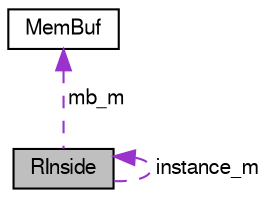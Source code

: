 digraph "RInside"
{
 // LATEX_PDF_SIZE
  bgcolor="transparent";
  edge [fontname="FreeSans",fontsize="10",labelfontname="FreeSans",labelfontsize="10"];
  node [fontname="FreeSans",fontsize="10",shape=record];
  Node1 [label="RInside",height=0.2,width=0.4,color="black", fillcolor="grey75", style="filled", fontcolor="black",tooltip=" "];
  Node2 -> Node1 [dir="back",color="darkorchid3",fontsize="10",style="dashed",label=" mb_m" ,fontname="FreeSans"];
  Node2 [label="MemBuf",height=0.2,width=0.4,color="black",URL="$classMemBuf.html",tooltip=" "];
  Node1 -> Node1 [dir="back",color="darkorchid3",fontsize="10",style="dashed",label=" instance_m" ,fontname="FreeSans"];
}
